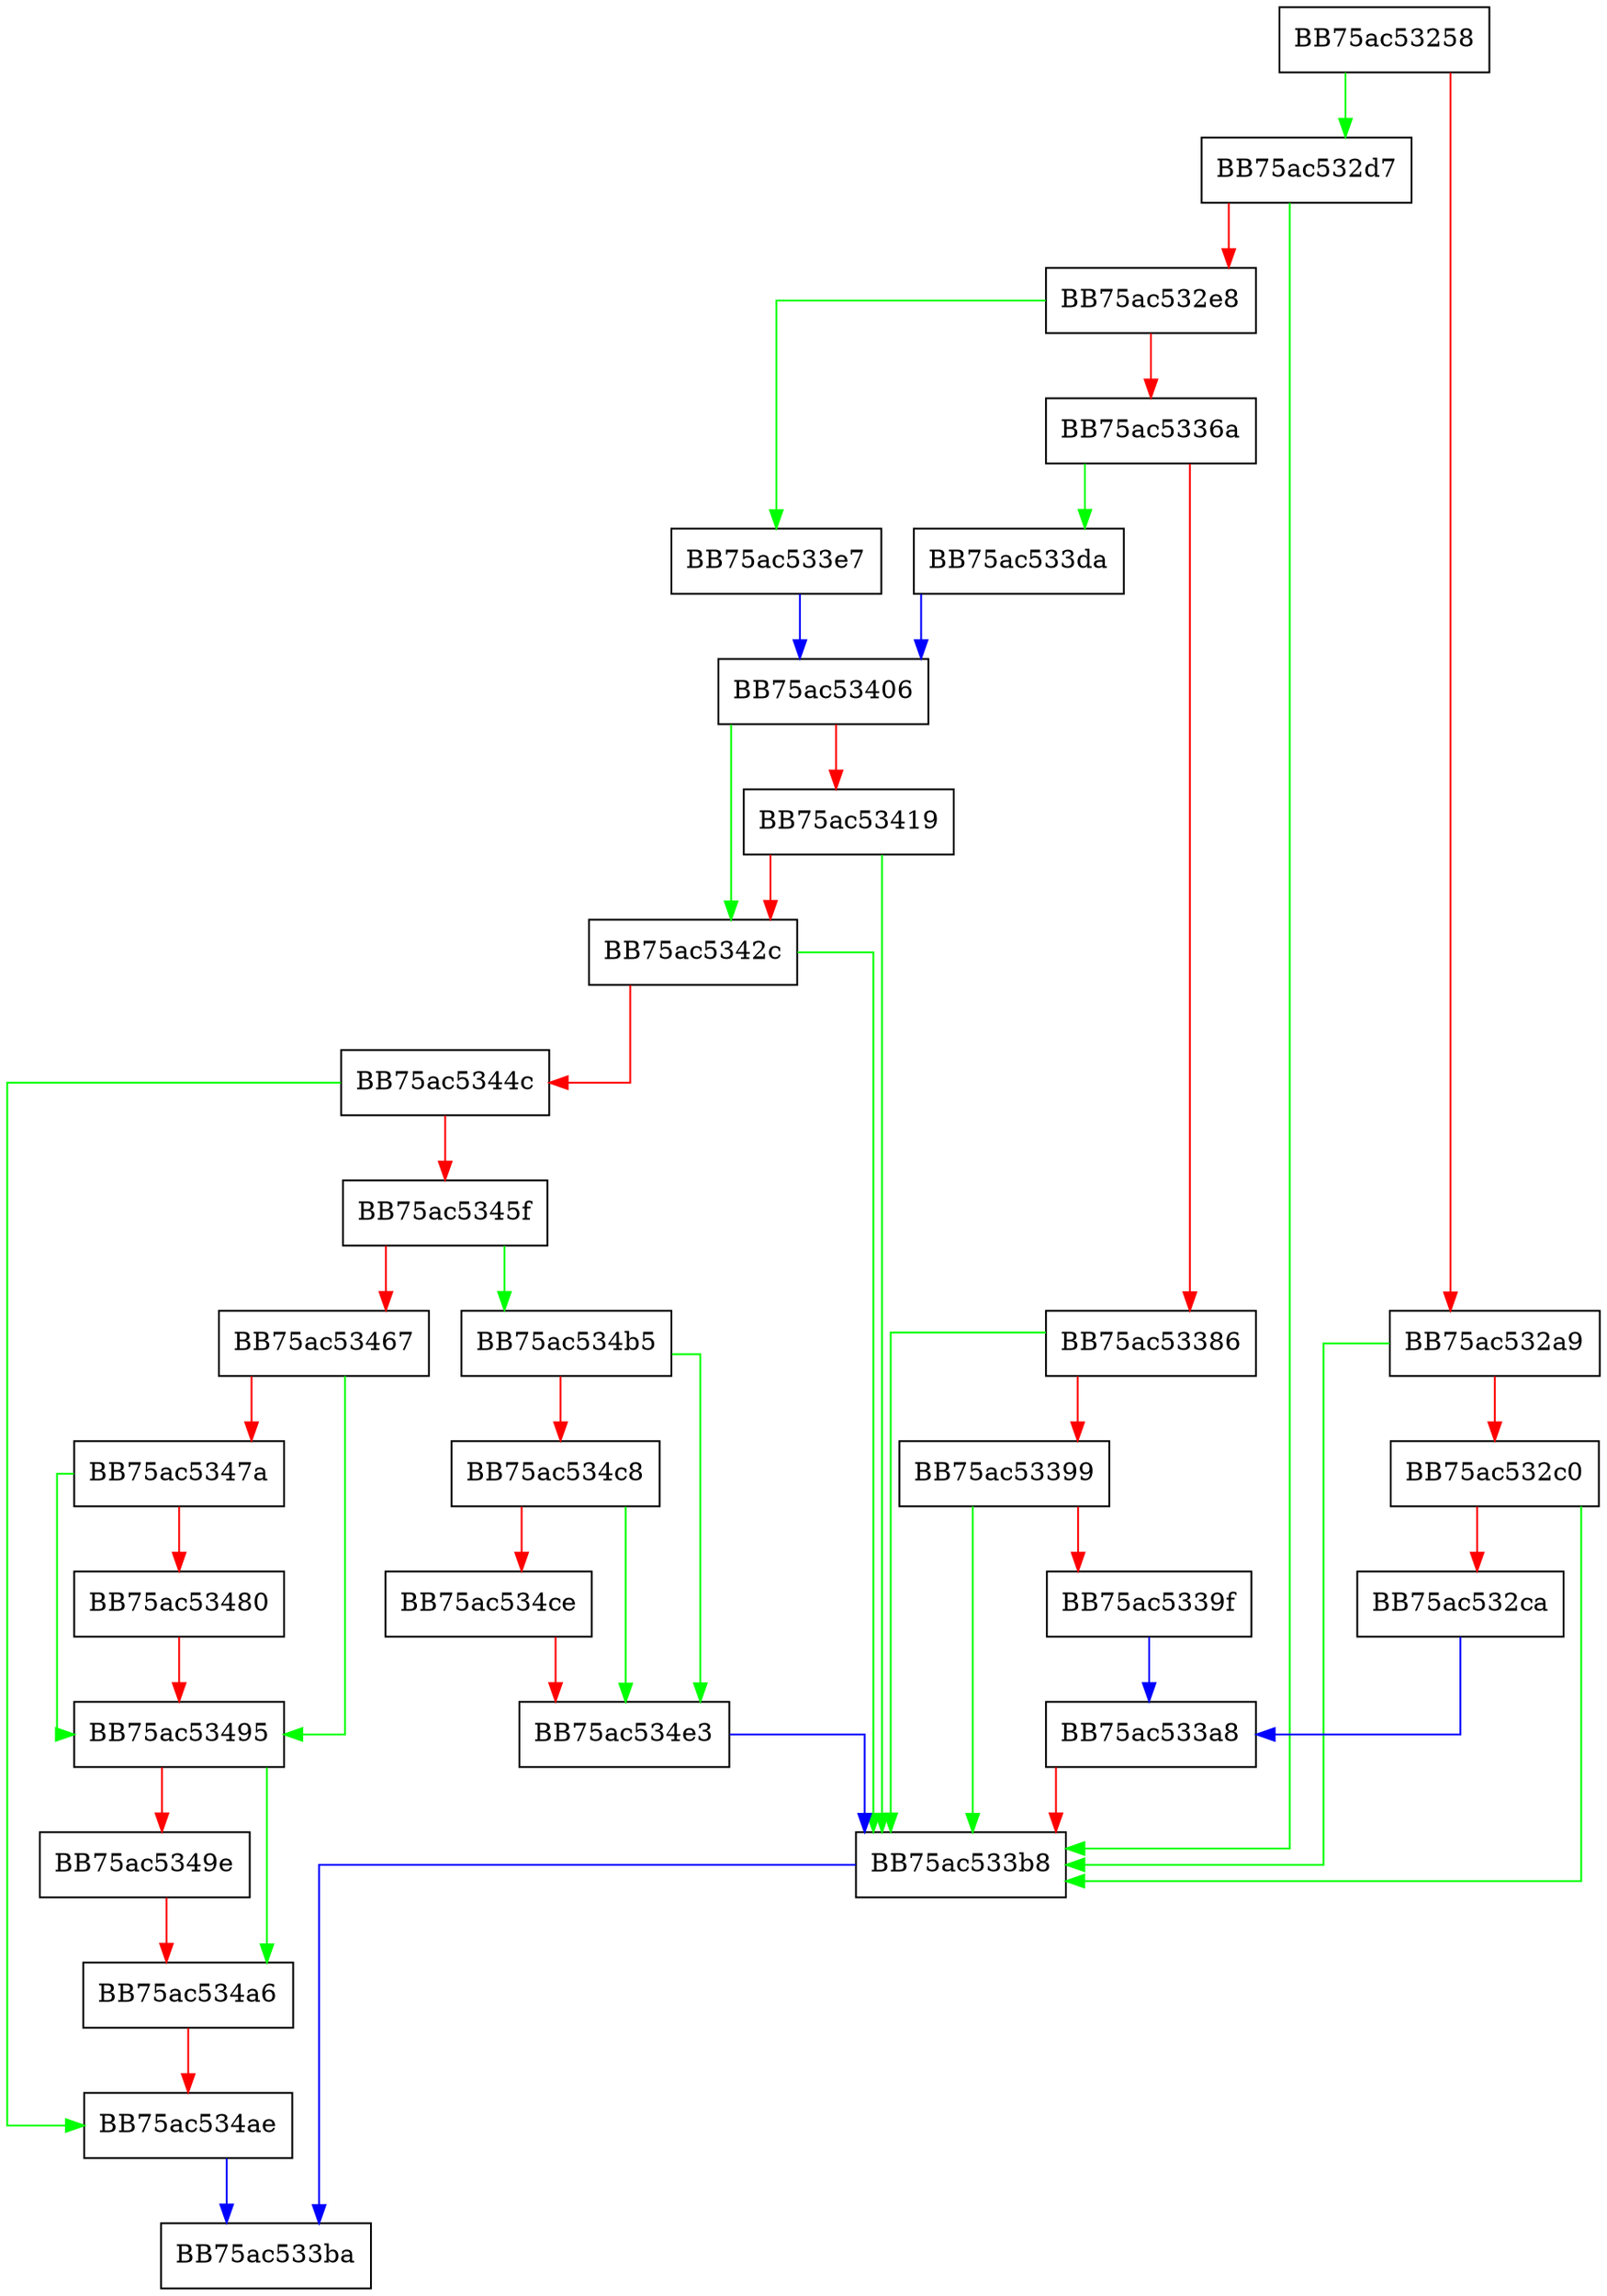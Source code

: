digraph ExtractFileAttributes {
  node [shape="box"];
  graph [splines=ortho];
  BB75ac53258 -> BB75ac532d7 [color="green"];
  BB75ac53258 -> BB75ac532a9 [color="red"];
  BB75ac532a9 -> BB75ac533b8 [color="green"];
  BB75ac532a9 -> BB75ac532c0 [color="red"];
  BB75ac532c0 -> BB75ac533b8 [color="green"];
  BB75ac532c0 -> BB75ac532ca [color="red"];
  BB75ac532ca -> BB75ac533a8 [color="blue"];
  BB75ac532d7 -> BB75ac533b8 [color="green"];
  BB75ac532d7 -> BB75ac532e8 [color="red"];
  BB75ac532e8 -> BB75ac533e7 [color="green"];
  BB75ac532e8 -> BB75ac5336a [color="red"];
  BB75ac5336a -> BB75ac533da [color="green"];
  BB75ac5336a -> BB75ac53386 [color="red"];
  BB75ac53386 -> BB75ac533b8 [color="green"];
  BB75ac53386 -> BB75ac53399 [color="red"];
  BB75ac53399 -> BB75ac533b8 [color="green"];
  BB75ac53399 -> BB75ac5339f [color="red"];
  BB75ac5339f -> BB75ac533a8 [color="blue"];
  BB75ac533a8 -> BB75ac533b8 [color="red"];
  BB75ac533b8 -> BB75ac533ba [color="blue"];
  BB75ac533da -> BB75ac53406 [color="blue"];
  BB75ac533e7 -> BB75ac53406 [color="blue"];
  BB75ac53406 -> BB75ac5342c [color="green"];
  BB75ac53406 -> BB75ac53419 [color="red"];
  BB75ac53419 -> BB75ac533b8 [color="green"];
  BB75ac53419 -> BB75ac5342c [color="red"];
  BB75ac5342c -> BB75ac533b8 [color="green"];
  BB75ac5342c -> BB75ac5344c [color="red"];
  BB75ac5344c -> BB75ac534ae [color="green"];
  BB75ac5344c -> BB75ac5345f [color="red"];
  BB75ac5345f -> BB75ac534b5 [color="green"];
  BB75ac5345f -> BB75ac53467 [color="red"];
  BB75ac53467 -> BB75ac53495 [color="green"];
  BB75ac53467 -> BB75ac5347a [color="red"];
  BB75ac5347a -> BB75ac53495 [color="green"];
  BB75ac5347a -> BB75ac53480 [color="red"];
  BB75ac53480 -> BB75ac53495 [color="red"];
  BB75ac53495 -> BB75ac534a6 [color="green"];
  BB75ac53495 -> BB75ac5349e [color="red"];
  BB75ac5349e -> BB75ac534a6 [color="red"];
  BB75ac534a6 -> BB75ac534ae [color="red"];
  BB75ac534ae -> BB75ac533ba [color="blue"];
  BB75ac534b5 -> BB75ac534e3 [color="green"];
  BB75ac534b5 -> BB75ac534c8 [color="red"];
  BB75ac534c8 -> BB75ac534e3 [color="green"];
  BB75ac534c8 -> BB75ac534ce [color="red"];
  BB75ac534ce -> BB75ac534e3 [color="red"];
  BB75ac534e3 -> BB75ac533b8 [color="blue"];
}